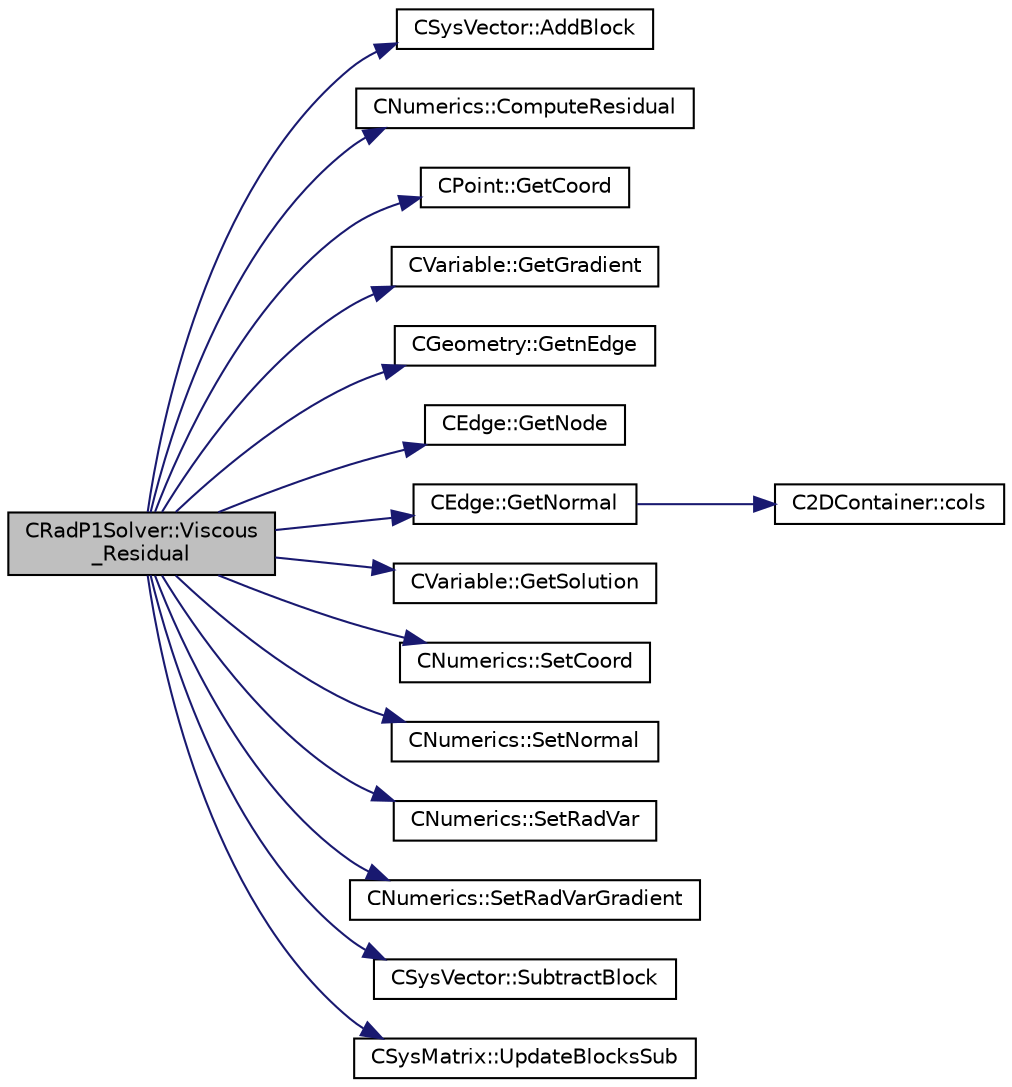 digraph "CRadP1Solver::Viscous_Residual"
{
 // LATEX_PDF_SIZE
  edge [fontname="Helvetica",fontsize="10",labelfontname="Helvetica",labelfontsize="10"];
  node [fontname="Helvetica",fontsize="10",shape=record];
  rankdir="LR";
  Node1 [label="CRadP1Solver::Viscous\l_Residual",height=0.2,width=0.4,color="black", fillcolor="grey75", style="filled", fontcolor="black",tooltip="Compute the viscous residuals for the turbulent equation."];
  Node1 -> Node2 [color="midnightblue",fontsize="10",style="solid",fontname="Helvetica"];
  Node2 [label="CSysVector::AddBlock",height=0.2,width=0.4,color="black", fillcolor="white", style="filled",URL="$classCSysVector.html#aa463275cba394503a9778529fdaa4494",tooltip="Add \"block\" to the vector, see SetBlock."];
  Node1 -> Node3 [color="midnightblue",fontsize="10",style="solid",fontname="Helvetica"];
  Node3 [label="CNumerics::ComputeResidual",height=0.2,width=0.4,color="black", fillcolor="white", style="filled",URL="$classCNumerics.html#aa0ca13663a047ef2640b377b33875e29",tooltip="Compute the numerical residual."];
  Node1 -> Node4 [color="midnightblue",fontsize="10",style="solid",fontname="Helvetica"];
  Node4 [label="CPoint::GetCoord",height=0.2,width=0.4,color="black", fillcolor="white", style="filled",URL="$classCPoint.html#ab16c29dd03911529cd73bf467c313179",tooltip="Get the coordinates dor the control volume."];
  Node1 -> Node5 [color="midnightblue",fontsize="10",style="solid",fontname="Helvetica"];
  Node5 [label="CVariable::GetGradient",height=0.2,width=0.4,color="black", fillcolor="white", style="filled",URL="$classCVariable.html#a07d4f954fe5a79e6f85adab3d462d73c",tooltip="Get the gradient of the entire solution."];
  Node1 -> Node6 [color="midnightblue",fontsize="10",style="solid",fontname="Helvetica"];
  Node6 [label="CGeometry::GetnEdge",height=0.2,width=0.4,color="black", fillcolor="white", style="filled",URL="$classCGeometry.html#aba89cceede61b33426b2783385431f5b",tooltip="Get number of edges."];
  Node1 -> Node7 [color="midnightblue",fontsize="10",style="solid",fontname="Helvetica"];
  Node7 [label="CEdge::GetNode",height=0.2,width=0.4,color="black", fillcolor="white", style="filled",URL="$classCEdge.html#a5cd6f283cb2f3e4dfc037c0db6ae1055",tooltip="Get left/right node index defining the edge."];
  Node1 -> Node8 [color="midnightblue",fontsize="10",style="solid",fontname="Helvetica"];
  Node8 [label="CEdge::GetNormal",height=0.2,width=0.4,color="black", fillcolor="white", style="filled",URL="$classCEdge.html#a4ace970590e47bd39ea5780c3e0e2037",tooltip="Copy the the normal vector of a face."];
  Node8 -> Node9 [color="midnightblue",fontsize="10",style="solid",fontname="Helvetica"];
  Node9 [label="C2DContainer::cols",height=0.2,width=0.4,color="black", fillcolor="white", style="filled",URL="$classC2DContainer.html#ab6d9161cd08887f034322ebcbc3deb12",tooltip=" "];
  Node1 -> Node10 [color="midnightblue",fontsize="10",style="solid",fontname="Helvetica"];
  Node10 [label="CVariable::GetSolution",height=0.2,width=0.4,color="black", fillcolor="white", style="filled",URL="$classCVariable.html#a261483e39c23c1de7cb9aea7e917c121",tooltip="Get the solution."];
  Node1 -> Node11 [color="midnightblue",fontsize="10",style="solid",fontname="Helvetica"];
  Node11 [label="CNumerics::SetCoord",height=0.2,width=0.4,color="black", fillcolor="white", style="filled",URL="$classCNumerics.html#a6ca4a8e17d68ea63f1dba96cd5f2967d",tooltip="Set coordinates of the points."];
  Node1 -> Node12 [color="midnightblue",fontsize="10",style="solid",fontname="Helvetica"];
  Node12 [label="CNumerics::SetNormal",height=0.2,width=0.4,color="black", fillcolor="white", style="filled",URL="$classCNumerics.html#a93fd2262832ae5081317548f2f9cdbb3",tooltip="Set the value of the normal vector to the face between two points."];
  Node1 -> Node13 [color="midnightblue",fontsize="10",style="solid",fontname="Helvetica"];
  Node13 [label="CNumerics::SetRadVar",height=0.2,width=0.4,color="black", fillcolor="white", style="filled",URL="$classCNumerics.html#ad29b2a0cb771eca1276a336596da083c",tooltip="Set the value of the radiation variable."];
  Node1 -> Node14 [color="midnightblue",fontsize="10",style="solid",fontname="Helvetica"];
  Node14 [label="CNumerics::SetRadVarGradient",height=0.2,width=0.4,color="black", fillcolor="white", style="filled",URL="$classCNumerics.html#aea076c8f640d8bb9e6f9790a75117a96",tooltip="Set the gradient of the radiation variables."];
  Node1 -> Node15 [color="midnightblue",fontsize="10",style="solid",fontname="Helvetica"];
  Node15 [label="CSysVector::SubtractBlock",height=0.2,width=0.4,color="black", fillcolor="white", style="filled",URL="$classCSysVector.html#a71ea6ec1ebdb77535b976bb40e7659a6",tooltip="Subtract \"block\" from the vector, see AddBlock."];
  Node1 -> Node16 [color="midnightblue",fontsize="10",style="solid",fontname="Helvetica"];
  Node16 [label="CSysMatrix::UpdateBlocksSub",height=0.2,width=0.4,color="black", fillcolor="white", style="filled",URL="$classCSysMatrix.html#a1ebf6d2d56bd3336ff4118d7a94b4d6b",tooltip="Short-hand for the \"subtractive\" version (sub from i* add to j*) of UpdateBlocks."];
}
